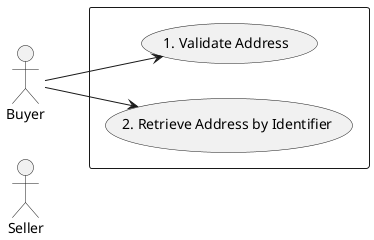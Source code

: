 @startuml

actor Seller

left to right direction
actor Buyer

 rectangle {

Buyer --> (1. Validate Address)
Buyer --> (2. Retrieve Address by Identifier)
 }


@enduml
